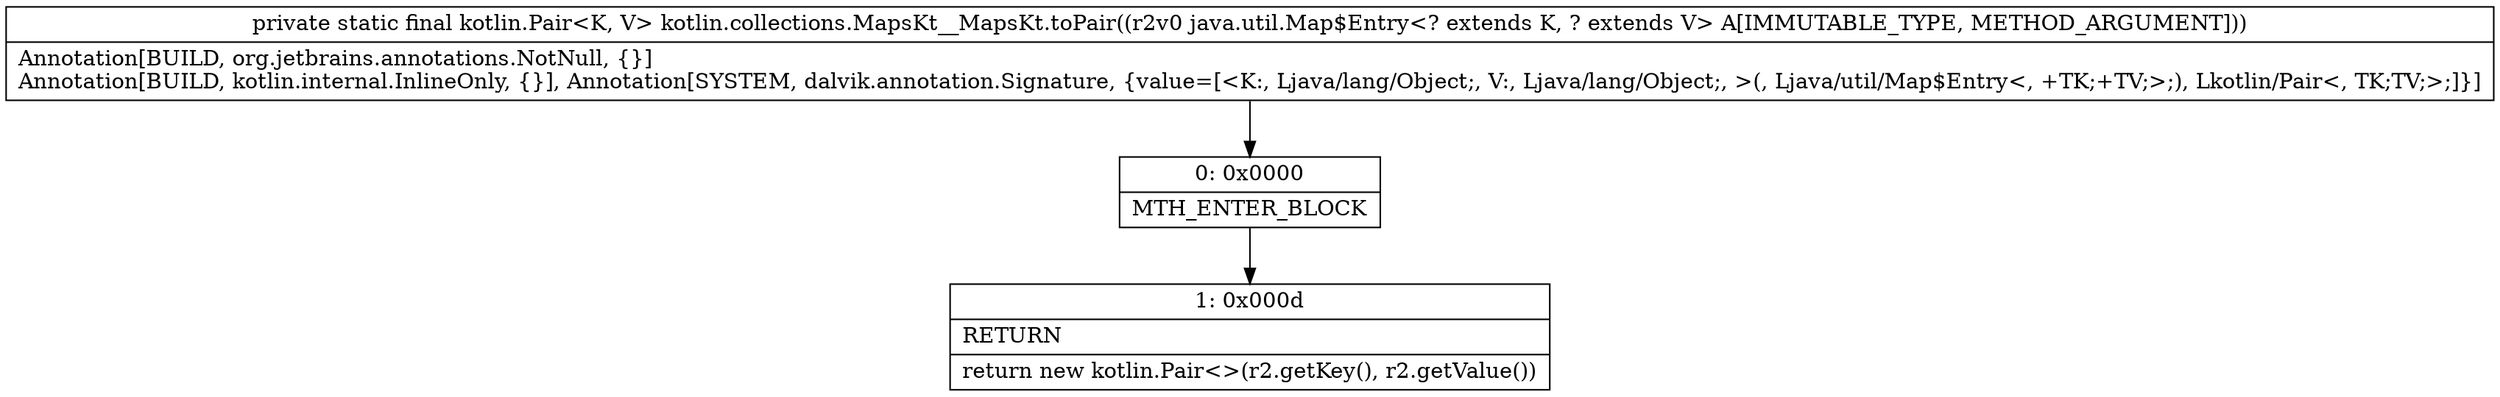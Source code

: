 digraph "CFG forkotlin.collections.MapsKt__MapsKt.toPair(Ljava\/util\/Map$Entry;)Lkotlin\/Pair;" {
Node_0 [shape=record,label="{0\:\ 0x0000|MTH_ENTER_BLOCK\l}"];
Node_1 [shape=record,label="{1\:\ 0x000d|RETURN\l|return new kotlin.Pair\<\>(r2.getKey(), r2.getValue())\l}"];
MethodNode[shape=record,label="{private static final kotlin.Pair\<K, V\> kotlin.collections.MapsKt__MapsKt.toPair((r2v0 java.util.Map$Entry\<? extends K, ? extends V\> A[IMMUTABLE_TYPE, METHOD_ARGUMENT]))  | Annotation[BUILD, org.jetbrains.annotations.NotNull, \{\}]\lAnnotation[BUILD, kotlin.internal.InlineOnly, \{\}], Annotation[SYSTEM, dalvik.annotation.Signature, \{value=[\<K:, Ljava\/lang\/Object;, V:, Ljava\/lang\/Object;, \>(, Ljava\/util\/Map$Entry\<, +TK;+TV;\>;), Lkotlin\/Pair\<, TK;TV;\>;]\}]\l}"];
MethodNode -> Node_0;
Node_0 -> Node_1;
}

